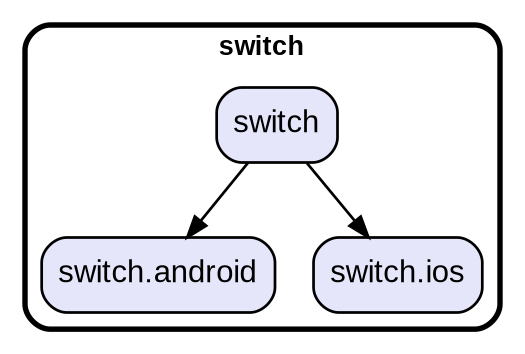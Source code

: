 digraph "" {
  graph [style=rounded fontname="Arial Black" fontsize=13 penwidth=2.6];
  node [shape=rect style="filled,rounded" fontname=Arial fontsize=15 fillcolor=Lavender penwidth=1.3];
  edge [penwidth=1.3];
  "/switch.android.dart" [label="switch.android"];
  "/switch.dart" [label="switch"];
  "/switch.ios.dart" [label="switch.ios"];
  subgraph "cluster~" {
    label="switch";
    "/switch.android.dart";
    "/switch.dart";
    "/switch.ios.dart";
  }
  "/switch.dart" -> "/switch.android.dart";
  "/switch.dart" -> "/switch.ios.dart";
}
